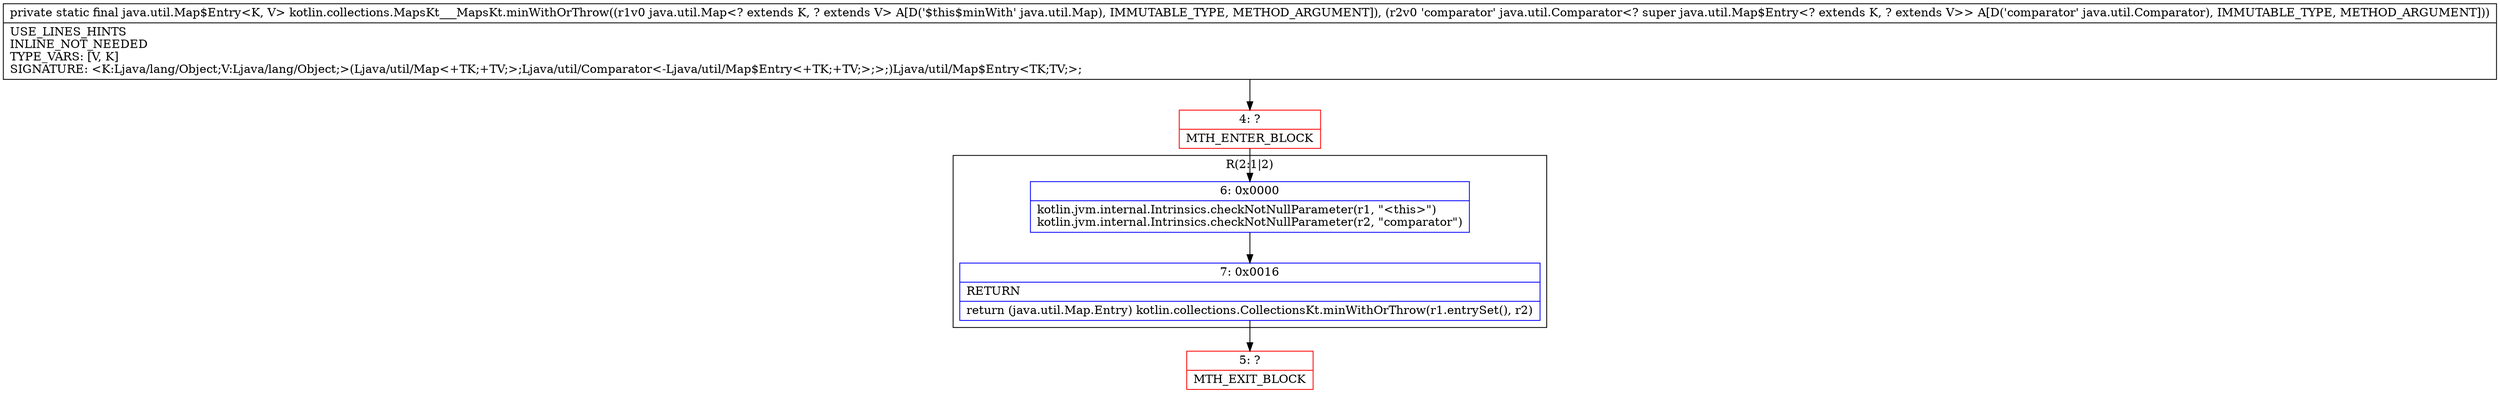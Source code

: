 digraph "CFG forkotlin.collections.MapsKt___MapsKt.minWithOrThrow(Ljava\/util\/Map;Ljava\/util\/Comparator;)Ljava\/util\/Map$Entry;" {
subgraph cluster_Region_845469236 {
label = "R(2:1|2)";
node [shape=record,color=blue];
Node_6 [shape=record,label="{6\:\ 0x0000|kotlin.jvm.internal.Intrinsics.checkNotNullParameter(r1, \"\<this\>\")\lkotlin.jvm.internal.Intrinsics.checkNotNullParameter(r2, \"comparator\")\l}"];
Node_7 [shape=record,label="{7\:\ 0x0016|RETURN\l|return (java.util.Map.Entry) kotlin.collections.CollectionsKt.minWithOrThrow(r1.entrySet(), r2)\l}"];
}
Node_4 [shape=record,color=red,label="{4\:\ ?|MTH_ENTER_BLOCK\l}"];
Node_5 [shape=record,color=red,label="{5\:\ ?|MTH_EXIT_BLOCK\l}"];
MethodNode[shape=record,label="{private static final java.util.Map$Entry\<K, V\> kotlin.collections.MapsKt___MapsKt.minWithOrThrow((r1v0 java.util.Map\<? extends K, ? extends V\> A[D('$this$minWith' java.util.Map), IMMUTABLE_TYPE, METHOD_ARGUMENT]), (r2v0 'comparator' java.util.Comparator\<? super java.util.Map$Entry\<? extends K, ? extends V\>\> A[D('comparator' java.util.Comparator), IMMUTABLE_TYPE, METHOD_ARGUMENT]))  | USE_LINES_HINTS\lINLINE_NOT_NEEDED\lTYPE_VARS: [V, K]\lSIGNATURE: \<K:Ljava\/lang\/Object;V:Ljava\/lang\/Object;\>(Ljava\/util\/Map\<+TK;+TV;\>;Ljava\/util\/Comparator\<\-Ljava\/util\/Map$Entry\<+TK;+TV;\>;\>;)Ljava\/util\/Map$Entry\<TK;TV;\>;\l}"];
MethodNode -> Node_4;Node_6 -> Node_7;
Node_7 -> Node_5;
Node_4 -> Node_6;
}

